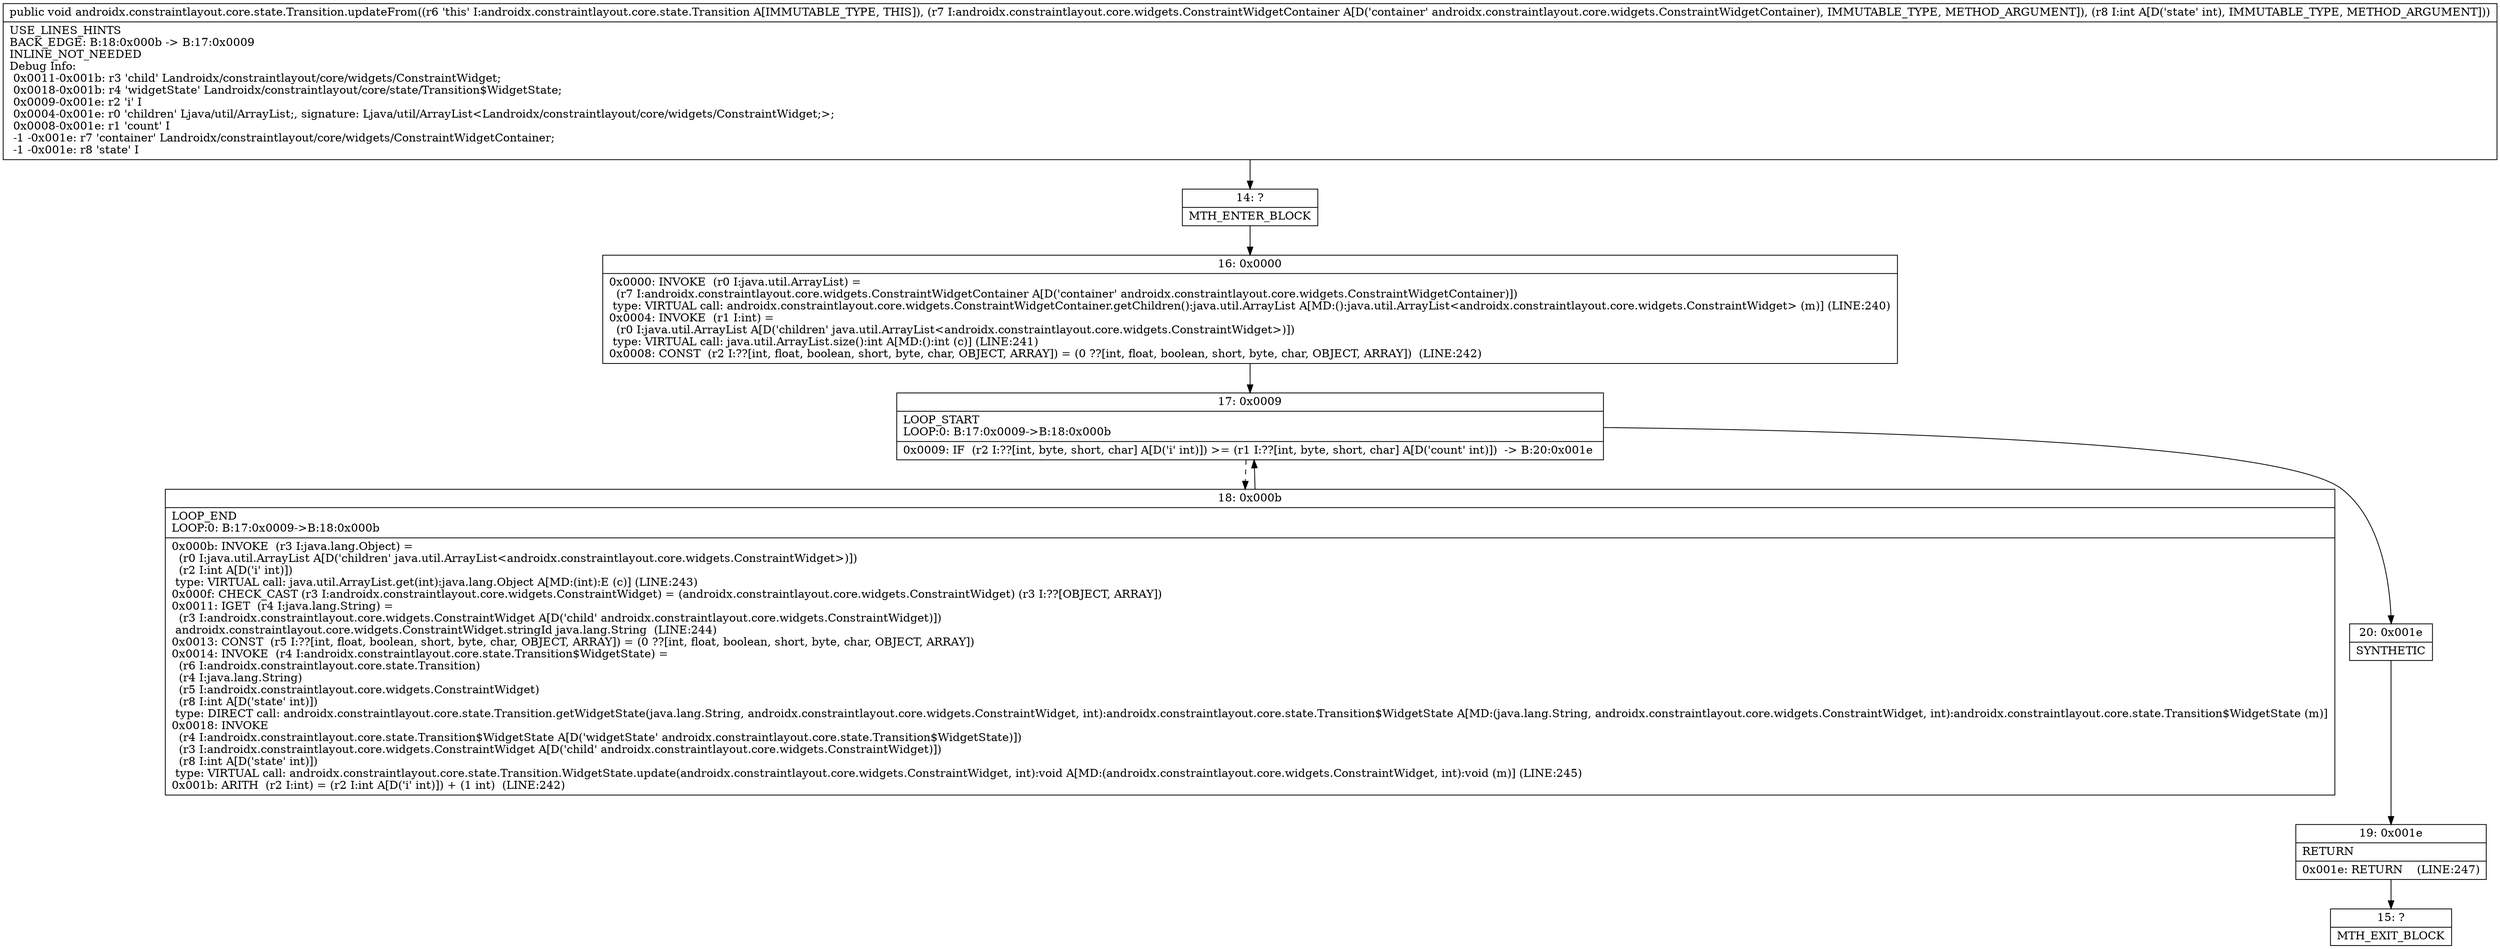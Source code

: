 digraph "CFG forandroidx.constraintlayout.core.state.Transition.updateFrom(Landroidx\/constraintlayout\/core\/widgets\/ConstraintWidgetContainer;I)V" {
Node_14 [shape=record,label="{14\:\ ?|MTH_ENTER_BLOCK\l}"];
Node_16 [shape=record,label="{16\:\ 0x0000|0x0000: INVOKE  (r0 I:java.util.ArrayList) = \l  (r7 I:androidx.constraintlayout.core.widgets.ConstraintWidgetContainer A[D('container' androidx.constraintlayout.core.widgets.ConstraintWidgetContainer)])\l type: VIRTUAL call: androidx.constraintlayout.core.widgets.ConstraintWidgetContainer.getChildren():java.util.ArrayList A[MD:():java.util.ArrayList\<androidx.constraintlayout.core.widgets.ConstraintWidget\> (m)] (LINE:240)\l0x0004: INVOKE  (r1 I:int) = \l  (r0 I:java.util.ArrayList A[D('children' java.util.ArrayList\<androidx.constraintlayout.core.widgets.ConstraintWidget\>)])\l type: VIRTUAL call: java.util.ArrayList.size():int A[MD:():int (c)] (LINE:241)\l0x0008: CONST  (r2 I:??[int, float, boolean, short, byte, char, OBJECT, ARRAY]) = (0 ??[int, float, boolean, short, byte, char, OBJECT, ARRAY])  (LINE:242)\l}"];
Node_17 [shape=record,label="{17\:\ 0x0009|LOOP_START\lLOOP:0: B:17:0x0009\-\>B:18:0x000b\l|0x0009: IF  (r2 I:??[int, byte, short, char] A[D('i' int)]) \>= (r1 I:??[int, byte, short, char] A[D('count' int)])  \-\> B:20:0x001e \l}"];
Node_18 [shape=record,label="{18\:\ 0x000b|LOOP_END\lLOOP:0: B:17:0x0009\-\>B:18:0x000b\l|0x000b: INVOKE  (r3 I:java.lang.Object) = \l  (r0 I:java.util.ArrayList A[D('children' java.util.ArrayList\<androidx.constraintlayout.core.widgets.ConstraintWidget\>)])\l  (r2 I:int A[D('i' int)])\l type: VIRTUAL call: java.util.ArrayList.get(int):java.lang.Object A[MD:(int):E (c)] (LINE:243)\l0x000f: CHECK_CAST (r3 I:androidx.constraintlayout.core.widgets.ConstraintWidget) = (androidx.constraintlayout.core.widgets.ConstraintWidget) (r3 I:??[OBJECT, ARRAY]) \l0x0011: IGET  (r4 I:java.lang.String) = \l  (r3 I:androidx.constraintlayout.core.widgets.ConstraintWidget A[D('child' androidx.constraintlayout.core.widgets.ConstraintWidget)])\l androidx.constraintlayout.core.widgets.ConstraintWidget.stringId java.lang.String  (LINE:244)\l0x0013: CONST  (r5 I:??[int, float, boolean, short, byte, char, OBJECT, ARRAY]) = (0 ??[int, float, boolean, short, byte, char, OBJECT, ARRAY]) \l0x0014: INVOKE  (r4 I:androidx.constraintlayout.core.state.Transition$WidgetState) = \l  (r6 I:androidx.constraintlayout.core.state.Transition)\l  (r4 I:java.lang.String)\l  (r5 I:androidx.constraintlayout.core.widgets.ConstraintWidget)\l  (r8 I:int A[D('state' int)])\l type: DIRECT call: androidx.constraintlayout.core.state.Transition.getWidgetState(java.lang.String, androidx.constraintlayout.core.widgets.ConstraintWidget, int):androidx.constraintlayout.core.state.Transition$WidgetState A[MD:(java.lang.String, androidx.constraintlayout.core.widgets.ConstraintWidget, int):androidx.constraintlayout.core.state.Transition$WidgetState (m)]\l0x0018: INVOKE  \l  (r4 I:androidx.constraintlayout.core.state.Transition$WidgetState A[D('widgetState' androidx.constraintlayout.core.state.Transition$WidgetState)])\l  (r3 I:androidx.constraintlayout.core.widgets.ConstraintWidget A[D('child' androidx.constraintlayout.core.widgets.ConstraintWidget)])\l  (r8 I:int A[D('state' int)])\l type: VIRTUAL call: androidx.constraintlayout.core.state.Transition.WidgetState.update(androidx.constraintlayout.core.widgets.ConstraintWidget, int):void A[MD:(androidx.constraintlayout.core.widgets.ConstraintWidget, int):void (m)] (LINE:245)\l0x001b: ARITH  (r2 I:int) = (r2 I:int A[D('i' int)]) + (1 int)  (LINE:242)\l}"];
Node_20 [shape=record,label="{20\:\ 0x001e|SYNTHETIC\l}"];
Node_19 [shape=record,label="{19\:\ 0x001e|RETURN\l|0x001e: RETURN    (LINE:247)\l}"];
Node_15 [shape=record,label="{15\:\ ?|MTH_EXIT_BLOCK\l}"];
MethodNode[shape=record,label="{public void androidx.constraintlayout.core.state.Transition.updateFrom((r6 'this' I:androidx.constraintlayout.core.state.Transition A[IMMUTABLE_TYPE, THIS]), (r7 I:androidx.constraintlayout.core.widgets.ConstraintWidgetContainer A[D('container' androidx.constraintlayout.core.widgets.ConstraintWidgetContainer), IMMUTABLE_TYPE, METHOD_ARGUMENT]), (r8 I:int A[D('state' int), IMMUTABLE_TYPE, METHOD_ARGUMENT]))  | USE_LINES_HINTS\lBACK_EDGE: B:18:0x000b \-\> B:17:0x0009\lINLINE_NOT_NEEDED\lDebug Info:\l  0x0011\-0x001b: r3 'child' Landroidx\/constraintlayout\/core\/widgets\/ConstraintWidget;\l  0x0018\-0x001b: r4 'widgetState' Landroidx\/constraintlayout\/core\/state\/Transition$WidgetState;\l  0x0009\-0x001e: r2 'i' I\l  0x0004\-0x001e: r0 'children' Ljava\/util\/ArrayList;, signature: Ljava\/util\/ArrayList\<Landroidx\/constraintlayout\/core\/widgets\/ConstraintWidget;\>;\l  0x0008\-0x001e: r1 'count' I\l  \-1 \-0x001e: r7 'container' Landroidx\/constraintlayout\/core\/widgets\/ConstraintWidgetContainer;\l  \-1 \-0x001e: r8 'state' I\l}"];
MethodNode -> Node_14;Node_14 -> Node_16;
Node_16 -> Node_17;
Node_17 -> Node_18[style=dashed];
Node_17 -> Node_20;
Node_18 -> Node_17;
Node_20 -> Node_19;
Node_19 -> Node_15;
}


